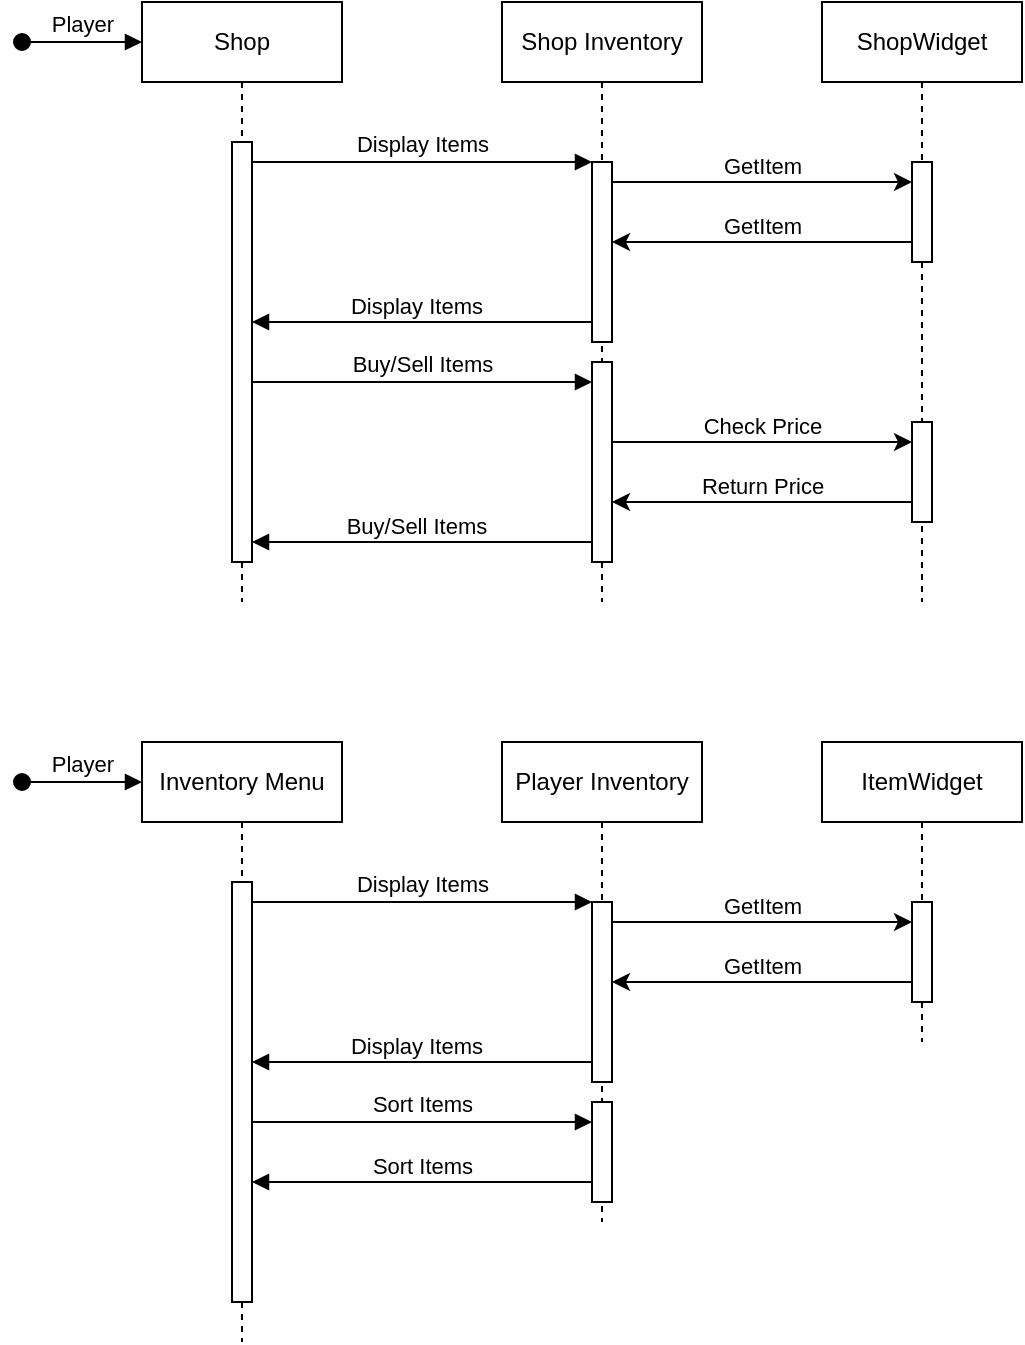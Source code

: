 <mxfile version="28.2.5">
  <diagram name="Page-1" id="2YBvvXClWsGukQMizWep">
    <mxGraphModel dx="2946" dy="1103" grid="1" gridSize="10" guides="1" tooltips="1" connect="1" arrows="1" fold="1" page="1" pageScale="1" pageWidth="600" pageHeight="800" math="0" shadow="0">
      <root>
        <mxCell id="0" />
        <mxCell id="1" parent="0" />
        <mxCell id="aM9ryv3xv72pqoxQDRHE-1" value="Shop" style="shape=umlLifeline;perimeter=lifelinePerimeter;whiteSpace=wrap;html=1;container=0;dropTarget=0;collapsible=0;recursiveResize=0;outlineConnect=0;portConstraint=eastwest;newEdgeStyle={&quot;edgeStyle&quot;:&quot;elbowEdgeStyle&quot;,&quot;elbow&quot;:&quot;vertical&quot;,&quot;curved&quot;:0,&quot;rounded&quot;:0};" parent="1" vertex="1">
          <mxGeometry x="110" y="65" width="100" height="300" as="geometry" />
        </mxCell>
        <mxCell id="aM9ryv3xv72pqoxQDRHE-2" value="" style="html=1;points=[];perimeter=orthogonalPerimeter;outlineConnect=0;targetShapes=umlLifeline;portConstraint=eastwest;newEdgeStyle={&quot;edgeStyle&quot;:&quot;elbowEdgeStyle&quot;,&quot;elbow&quot;:&quot;vertical&quot;,&quot;curved&quot;:0,&quot;rounded&quot;:0};" parent="aM9ryv3xv72pqoxQDRHE-1" vertex="1">
          <mxGeometry x="45" y="70" width="10" height="210" as="geometry" />
        </mxCell>
        <mxCell id="aM9ryv3xv72pqoxQDRHE-5" value="Shop Inventory" style="shape=umlLifeline;perimeter=lifelinePerimeter;whiteSpace=wrap;html=1;container=0;dropTarget=0;collapsible=0;recursiveResize=0;outlineConnect=0;portConstraint=eastwest;newEdgeStyle={&quot;edgeStyle&quot;:&quot;elbowEdgeStyle&quot;,&quot;elbow&quot;:&quot;vertical&quot;,&quot;curved&quot;:0,&quot;rounded&quot;:0};" parent="1" vertex="1">
          <mxGeometry x="290" y="65" width="100" height="300" as="geometry" />
        </mxCell>
        <mxCell id="aM9ryv3xv72pqoxQDRHE-6" value="" style="html=1;points=[];perimeter=orthogonalPerimeter;outlineConnect=0;targetShapes=umlLifeline;portConstraint=eastwest;newEdgeStyle={&quot;edgeStyle&quot;:&quot;elbowEdgeStyle&quot;,&quot;elbow&quot;:&quot;vertical&quot;,&quot;curved&quot;:0,&quot;rounded&quot;:0};" parent="aM9ryv3xv72pqoxQDRHE-5" vertex="1">
          <mxGeometry x="45" y="80" width="10" height="90" as="geometry" />
        </mxCell>
        <mxCell id="m6X0g6TAQV4-YjssjTx4-23" value="" style="html=1;points=[];perimeter=orthogonalPerimeter;outlineConnect=0;targetShapes=umlLifeline;portConstraint=eastwest;newEdgeStyle={&quot;edgeStyle&quot;:&quot;elbowEdgeStyle&quot;,&quot;elbow&quot;:&quot;vertical&quot;,&quot;curved&quot;:0,&quot;rounded&quot;:0};" vertex="1" parent="aM9ryv3xv72pqoxQDRHE-5">
          <mxGeometry x="45" y="180" width="10" height="100" as="geometry" />
        </mxCell>
        <mxCell id="aM9ryv3xv72pqoxQDRHE-7" value="Display Items" style="html=1;verticalAlign=bottom;endArrow=block;edgeStyle=elbowEdgeStyle;elbow=vertical;curved=0;rounded=0;" parent="1" source="aM9ryv3xv72pqoxQDRHE-2" target="aM9ryv3xv72pqoxQDRHE-6" edge="1">
          <mxGeometry relative="1" as="geometry">
            <mxPoint x="265" y="155" as="sourcePoint" />
            <Array as="points">
              <mxPoint x="250" y="145" />
            </Array>
          </mxGeometry>
        </mxCell>
        <mxCell id="aM9ryv3xv72pqoxQDRHE-9" value="" style="html=1;verticalAlign=bottom;endArrow=block;edgeStyle=elbowEdgeStyle;elbow=vertical;curved=0;rounded=0;" parent="1" source="aM9ryv3xv72pqoxQDRHE-6" target="aM9ryv3xv72pqoxQDRHE-2" edge="1">
          <mxGeometry x="0.03" relative="1" as="geometry">
            <mxPoint x="245" y="185" as="sourcePoint" />
            <Array as="points">
              <mxPoint x="220" y="225" />
              <mxPoint x="250" y="185" />
            </Array>
            <mxPoint x="230" y="225" as="targetPoint" />
            <mxPoint as="offset" />
          </mxGeometry>
        </mxCell>
        <mxCell id="m6X0g6TAQV4-YjssjTx4-17" value="Display Items" style="edgeLabel;html=1;align=center;verticalAlign=bottom;resizable=0;points=[];" vertex="1" connectable="0" parent="aM9ryv3xv72pqoxQDRHE-9">
          <mxGeometry x="0.165" y="-2" relative="1" as="geometry">
            <mxPoint x="11" y="2" as="offset" />
          </mxGeometry>
        </mxCell>
        <mxCell id="aM9ryv3xv72pqoxQDRHE-3" value="Player" style="html=1;verticalAlign=bottom;startArrow=oval;endArrow=block;startSize=8;edgeStyle=elbowEdgeStyle;elbow=vertical;curved=0;rounded=0;" parent="1" edge="1">
          <mxGeometry relative="1" as="geometry">
            <mxPoint x="50" y="85" as="sourcePoint" />
            <mxPoint x="110" y="85.238" as="targetPoint" />
          </mxGeometry>
        </mxCell>
        <mxCell id="m6X0g6TAQV4-YjssjTx4-2" value="ShopWidget" style="shape=umlLifeline;perimeter=lifelinePerimeter;whiteSpace=wrap;html=1;container=0;dropTarget=0;collapsible=0;recursiveResize=0;outlineConnect=0;portConstraint=eastwest;newEdgeStyle={&quot;edgeStyle&quot;:&quot;elbowEdgeStyle&quot;,&quot;elbow&quot;:&quot;vertical&quot;,&quot;curved&quot;:0,&quot;rounded&quot;:0};" vertex="1" parent="1">
          <mxGeometry x="450" y="65" width="100" height="300" as="geometry" />
        </mxCell>
        <mxCell id="m6X0g6TAQV4-YjssjTx4-3" value="" style="html=1;points=[];perimeter=orthogonalPerimeter;outlineConnect=0;targetShapes=umlLifeline;portConstraint=eastwest;newEdgeStyle={&quot;edgeStyle&quot;:&quot;elbowEdgeStyle&quot;,&quot;elbow&quot;:&quot;vertical&quot;,&quot;curved&quot;:0,&quot;rounded&quot;:0};" vertex="1" parent="m6X0g6TAQV4-YjssjTx4-2">
          <mxGeometry x="45" y="80" width="10" height="50" as="geometry" />
        </mxCell>
        <mxCell id="m6X0g6TAQV4-YjssjTx4-24" value="" style="html=1;points=[];perimeter=orthogonalPerimeter;outlineConnect=0;targetShapes=umlLifeline;portConstraint=eastwest;newEdgeStyle={&quot;edgeStyle&quot;:&quot;elbowEdgeStyle&quot;,&quot;elbow&quot;:&quot;vertical&quot;,&quot;curved&quot;:0,&quot;rounded&quot;:0};" vertex="1" parent="m6X0g6TAQV4-YjssjTx4-2">
          <mxGeometry x="45" y="210" width="10" height="50" as="geometry" />
        </mxCell>
        <mxCell id="m6X0g6TAQV4-YjssjTx4-14" style="edgeStyle=elbowEdgeStyle;rounded=0;orthogonalLoop=1;jettySize=auto;html=1;elbow=horizontal;curved=0;" edge="1" parent="1" source="aM9ryv3xv72pqoxQDRHE-6" target="m6X0g6TAQV4-YjssjTx4-3">
          <mxGeometry relative="1" as="geometry">
            <Array as="points">
              <mxPoint x="420" y="155" />
            </Array>
          </mxGeometry>
        </mxCell>
        <mxCell id="m6X0g6TAQV4-YjssjTx4-16" value="GetItem" style="edgeLabel;html=1;align=center;verticalAlign=bottom;resizable=0;points=[];" vertex="1" connectable="0" parent="m6X0g6TAQV4-YjssjTx4-14">
          <mxGeometry relative="1" as="geometry">
            <mxPoint as="offset" />
          </mxGeometry>
        </mxCell>
        <mxCell id="m6X0g6TAQV4-YjssjTx4-19" value="GetItem" style="edgeLabel;html=1;align=center;verticalAlign=bottom;resizable=0;points=[];" vertex="1" connectable="0" parent="m6X0g6TAQV4-YjssjTx4-14">
          <mxGeometry relative="1" as="geometry">
            <mxPoint y="30" as="offset" />
          </mxGeometry>
        </mxCell>
        <mxCell id="m6X0g6TAQV4-YjssjTx4-18" style="edgeStyle=elbowEdgeStyle;rounded=0;orthogonalLoop=1;jettySize=auto;html=1;elbow=vertical;curved=0;" edge="1" parent="1">
          <mxGeometry relative="1" as="geometry">
            <mxPoint x="495" y="185" as="sourcePoint" />
            <mxPoint x="345" y="185" as="targetPoint" />
          </mxGeometry>
        </mxCell>
        <mxCell id="m6X0g6TAQV4-YjssjTx4-20" value="Buy/Sell Items" style="html=1;verticalAlign=bottom;endArrow=block;edgeStyle=elbowEdgeStyle;elbow=vertical;curved=0;rounded=0;" edge="1" parent="1">
          <mxGeometry relative="1" as="geometry">
            <mxPoint x="165" y="255" as="sourcePoint" />
            <Array as="points">
              <mxPoint x="250" y="255" />
            </Array>
            <mxPoint x="335" y="255" as="targetPoint" />
          </mxGeometry>
        </mxCell>
        <mxCell id="m6X0g6TAQV4-YjssjTx4-21" value="" style="html=1;verticalAlign=bottom;endArrow=block;edgeStyle=elbowEdgeStyle;elbow=vertical;curved=0;rounded=0;" edge="1" parent="1">
          <mxGeometry x="0.03" relative="1" as="geometry">
            <mxPoint x="335" y="335" as="sourcePoint" />
            <Array as="points">
              <mxPoint x="220" y="335" />
              <mxPoint x="250" y="295" />
            </Array>
            <mxPoint x="165" y="335" as="targetPoint" />
            <mxPoint as="offset" />
          </mxGeometry>
        </mxCell>
        <mxCell id="m6X0g6TAQV4-YjssjTx4-22" value="Buy/Sell Items" style="edgeLabel;html=1;align=center;verticalAlign=bottom;resizable=0;points=[];" vertex="1" connectable="0" parent="m6X0g6TAQV4-YjssjTx4-21">
          <mxGeometry x="0.165" y="-2" relative="1" as="geometry">
            <mxPoint x="11" y="2" as="offset" />
          </mxGeometry>
        </mxCell>
        <mxCell id="m6X0g6TAQV4-YjssjTx4-25" style="edgeStyle=elbowEdgeStyle;rounded=0;orthogonalLoop=1;jettySize=auto;html=1;elbow=vertical;curved=0;" edge="1" parent="1" source="m6X0g6TAQV4-YjssjTx4-24" target="m6X0g6TAQV4-YjssjTx4-23">
          <mxGeometry relative="1" as="geometry">
            <mxPoint x="500" y="315" as="sourcePoint" />
            <mxPoint x="350" y="315" as="targetPoint" />
            <Array as="points">
              <mxPoint x="460" y="315" />
            </Array>
          </mxGeometry>
        </mxCell>
        <mxCell id="m6X0g6TAQV4-YjssjTx4-26" style="edgeStyle=elbowEdgeStyle;rounded=0;orthogonalLoop=1;jettySize=auto;html=1;elbow=horizontal;curved=0;" edge="1" parent="1" source="m6X0g6TAQV4-YjssjTx4-23" target="m6X0g6TAQV4-YjssjTx4-24">
          <mxGeometry relative="1" as="geometry">
            <mxPoint x="350" y="285" as="sourcePoint" />
            <mxPoint x="500" y="285" as="targetPoint" />
            <Array as="points">
              <mxPoint x="425" y="285" />
            </Array>
          </mxGeometry>
        </mxCell>
        <mxCell id="m6X0g6TAQV4-YjssjTx4-27" value="Check Price" style="edgeLabel;html=1;align=center;verticalAlign=bottom;resizable=0;points=[];" vertex="1" connectable="0" parent="m6X0g6TAQV4-YjssjTx4-26">
          <mxGeometry relative="1" as="geometry">
            <mxPoint as="offset" />
          </mxGeometry>
        </mxCell>
        <mxCell id="m6X0g6TAQV4-YjssjTx4-28" value="Return Price" style="edgeLabel;html=1;align=center;verticalAlign=bottom;resizable=0;points=[];" vertex="1" connectable="0" parent="m6X0g6TAQV4-YjssjTx4-26">
          <mxGeometry relative="1" as="geometry">
            <mxPoint y="30" as="offset" />
          </mxGeometry>
        </mxCell>
        <mxCell id="m6X0g6TAQV4-YjssjTx4-30" value="Inventory Menu" style="shape=umlLifeline;perimeter=lifelinePerimeter;whiteSpace=wrap;html=1;container=0;dropTarget=0;collapsible=0;recursiveResize=0;outlineConnect=0;portConstraint=eastwest;newEdgeStyle={&quot;edgeStyle&quot;:&quot;elbowEdgeStyle&quot;,&quot;elbow&quot;:&quot;vertical&quot;,&quot;curved&quot;:0,&quot;rounded&quot;:0};" vertex="1" parent="1">
          <mxGeometry x="110" y="435" width="100" height="300" as="geometry" />
        </mxCell>
        <mxCell id="m6X0g6TAQV4-YjssjTx4-31" value="" style="html=1;points=[];perimeter=orthogonalPerimeter;outlineConnect=0;targetShapes=umlLifeline;portConstraint=eastwest;newEdgeStyle={&quot;edgeStyle&quot;:&quot;elbowEdgeStyle&quot;,&quot;elbow&quot;:&quot;vertical&quot;,&quot;curved&quot;:0,&quot;rounded&quot;:0};" vertex="1" parent="m6X0g6TAQV4-YjssjTx4-30">
          <mxGeometry x="45" y="70" width="10" height="210" as="geometry" />
        </mxCell>
        <mxCell id="m6X0g6TAQV4-YjssjTx4-32" value="Player Inventory" style="shape=umlLifeline;perimeter=lifelinePerimeter;whiteSpace=wrap;html=1;container=0;dropTarget=0;collapsible=0;recursiveResize=0;outlineConnect=0;portConstraint=eastwest;newEdgeStyle={&quot;edgeStyle&quot;:&quot;elbowEdgeStyle&quot;,&quot;elbow&quot;:&quot;vertical&quot;,&quot;curved&quot;:0,&quot;rounded&quot;:0};" vertex="1" parent="1">
          <mxGeometry x="290" y="435" width="100" height="240" as="geometry" />
        </mxCell>
        <mxCell id="m6X0g6TAQV4-YjssjTx4-33" value="" style="html=1;points=[];perimeter=orthogonalPerimeter;outlineConnect=0;targetShapes=umlLifeline;portConstraint=eastwest;newEdgeStyle={&quot;edgeStyle&quot;:&quot;elbowEdgeStyle&quot;,&quot;elbow&quot;:&quot;vertical&quot;,&quot;curved&quot;:0,&quot;rounded&quot;:0};" vertex="1" parent="m6X0g6TAQV4-YjssjTx4-32">
          <mxGeometry x="45" y="80" width="10" height="90" as="geometry" />
        </mxCell>
        <mxCell id="m6X0g6TAQV4-YjssjTx4-34" value="" style="html=1;points=[];perimeter=orthogonalPerimeter;outlineConnect=0;targetShapes=umlLifeline;portConstraint=eastwest;newEdgeStyle={&quot;edgeStyle&quot;:&quot;elbowEdgeStyle&quot;,&quot;elbow&quot;:&quot;vertical&quot;,&quot;curved&quot;:0,&quot;rounded&quot;:0};" vertex="1" parent="m6X0g6TAQV4-YjssjTx4-32">
          <mxGeometry x="45" y="180" width="10" height="50" as="geometry" />
        </mxCell>
        <mxCell id="m6X0g6TAQV4-YjssjTx4-35" value="Display Items" style="html=1;verticalAlign=bottom;endArrow=block;edgeStyle=elbowEdgeStyle;elbow=vertical;curved=0;rounded=0;" edge="1" parent="1" source="m6X0g6TAQV4-YjssjTx4-31" target="m6X0g6TAQV4-YjssjTx4-33">
          <mxGeometry relative="1" as="geometry">
            <mxPoint x="265" y="525" as="sourcePoint" />
            <Array as="points">
              <mxPoint x="250" y="515" />
            </Array>
          </mxGeometry>
        </mxCell>
        <mxCell id="m6X0g6TAQV4-YjssjTx4-36" value="" style="html=1;verticalAlign=bottom;endArrow=block;edgeStyle=elbowEdgeStyle;elbow=vertical;curved=0;rounded=0;" edge="1" parent="1" source="m6X0g6TAQV4-YjssjTx4-33" target="m6X0g6TAQV4-YjssjTx4-31">
          <mxGeometry x="0.03" relative="1" as="geometry">
            <mxPoint x="245" y="555" as="sourcePoint" />
            <Array as="points">
              <mxPoint x="220" y="595" />
              <mxPoint x="250" y="555" />
            </Array>
            <mxPoint x="230" y="595" as="targetPoint" />
            <mxPoint as="offset" />
          </mxGeometry>
        </mxCell>
        <mxCell id="m6X0g6TAQV4-YjssjTx4-37" value="Display Items" style="edgeLabel;html=1;align=center;verticalAlign=bottom;resizable=0;points=[];" vertex="1" connectable="0" parent="m6X0g6TAQV4-YjssjTx4-36">
          <mxGeometry x="0.165" y="-2" relative="1" as="geometry">
            <mxPoint x="11" y="2" as="offset" />
          </mxGeometry>
        </mxCell>
        <mxCell id="m6X0g6TAQV4-YjssjTx4-38" value="Player" style="html=1;verticalAlign=bottom;startArrow=oval;endArrow=block;startSize=8;edgeStyle=elbowEdgeStyle;elbow=vertical;curved=0;rounded=0;" edge="1" parent="1">
          <mxGeometry relative="1" as="geometry">
            <mxPoint x="50" y="455" as="sourcePoint" />
            <mxPoint x="110" y="455.238" as="targetPoint" />
          </mxGeometry>
        </mxCell>
        <mxCell id="m6X0g6TAQV4-YjssjTx4-39" value="ItemWidget" style="shape=umlLifeline;perimeter=lifelinePerimeter;whiteSpace=wrap;html=1;container=0;dropTarget=0;collapsible=0;recursiveResize=0;outlineConnect=0;portConstraint=eastwest;newEdgeStyle={&quot;edgeStyle&quot;:&quot;elbowEdgeStyle&quot;,&quot;elbow&quot;:&quot;vertical&quot;,&quot;curved&quot;:0,&quot;rounded&quot;:0};" vertex="1" parent="1">
          <mxGeometry x="450" y="435" width="100" height="150" as="geometry" />
        </mxCell>
        <mxCell id="m6X0g6TAQV4-YjssjTx4-40" value="" style="html=1;points=[];perimeter=orthogonalPerimeter;outlineConnect=0;targetShapes=umlLifeline;portConstraint=eastwest;newEdgeStyle={&quot;edgeStyle&quot;:&quot;elbowEdgeStyle&quot;,&quot;elbow&quot;:&quot;vertical&quot;,&quot;curved&quot;:0,&quot;rounded&quot;:0};" vertex="1" parent="m6X0g6TAQV4-YjssjTx4-39">
          <mxGeometry x="45" y="80" width="10" height="50" as="geometry" />
        </mxCell>
        <mxCell id="m6X0g6TAQV4-YjssjTx4-42" style="edgeStyle=elbowEdgeStyle;rounded=0;orthogonalLoop=1;jettySize=auto;html=1;elbow=horizontal;curved=0;" edge="1" parent="1" source="m6X0g6TAQV4-YjssjTx4-33" target="m6X0g6TAQV4-YjssjTx4-40">
          <mxGeometry relative="1" as="geometry">
            <Array as="points">
              <mxPoint x="420" y="525" />
            </Array>
          </mxGeometry>
        </mxCell>
        <mxCell id="m6X0g6TAQV4-YjssjTx4-43" value="GetItem" style="edgeLabel;html=1;align=center;verticalAlign=bottom;resizable=0;points=[];" vertex="1" connectable="0" parent="m6X0g6TAQV4-YjssjTx4-42">
          <mxGeometry relative="1" as="geometry">
            <mxPoint as="offset" />
          </mxGeometry>
        </mxCell>
        <mxCell id="m6X0g6TAQV4-YjssjTx4-44" value="GetItem" style="edgeLabel;html=1;align=center;verticalAlign=bottom;resizable=0;points=[];" vertex="1" connectable="0" parent="m6X0g6TAQV4-YjssjTx4-42">
          <mxGeometry relative="1" as="geometry">
            <mxPoint y="30" as="offset" />
          </mxGeometry>
        </mxCell>
        <mxCell id="m6X0g6TAQV4-YjssjTx4-45" style="edgeStyle=elbowEdgeStyle;rounded=0;orthogonalLoop=1;jettySize=auto;html=1;elbow=vertical;curved=0;" edge="1" parent="1">
          <mxGeometry relative="1" as="geometry">
            <mxPoint x="495" y="555" as="sourcePoint" />
            <mxPoint x="345" y="555" as="targetPoint" />
          </mxGeometry>
        </mxCell>
        <mxCell id="m6X0g6TAQV4-YjssjTx4-46" value="Sort Items" style="html=1;verticalAlign=bottom;endArrow=block;edgeStyle=elbowEdgeStyle;elbow=vertical;curved=0;rounded=0;" edge="1" parent="1">
          <mxGeometry relative="1" as="geometry">
            <mxPoint x="165" y="625" as="sourcePoint" />
            <Array as="points">
              <mxPoint x="250" y="625" />
            </Array>
            <mxPoint x="335" y="625" as="targetPoint" />
            <mxPoint as="offset" />
          </mxGeometry>
        </mxCell>
        <mxCell id="m6X0g6TAQV4-YjssjTx4-47" value="" style="html=1;verticalAlign=bottom;endArrow=block;edgeStyle=elbowEdgeStyle;elbow=vertical;curved=0;rounded=0;" edge="1" parent="1">
          <mxGeometry x="0.03" relative="1" as="geometry">
            <mxPoint x="335" y="655" as="sourcePoint" />
            <Array as="points">
              <mxPoint x="220" y="655" />
              <mxPoint x="250" y="615" />
            </Array>
            <mxPoint x="165" y="655" as="targetPoint" />
            <mxPoint as="offset" />
          </mxGeometry>
        </mxCell>
        <mxCell id="m6X0g6TAQV4-YjssjTx4-48" value="Sort Items" style="edgeLabel;html=1;align=center;verticalAlign=bottom;resizable=0;points=[];" vertex="1" connectable="0" parent="m6X0g6TAQV4-YjssjTx4-47">
          <mxGeometry x="0.165" y="-2" relative="1" as="geometry">
            <mxPoint x="14" y="2" as="offset" />
          </mxGeometry>
        </mxCell>
      </root>
    </mxGraphModel>
  </diagram>
</mxfile>
